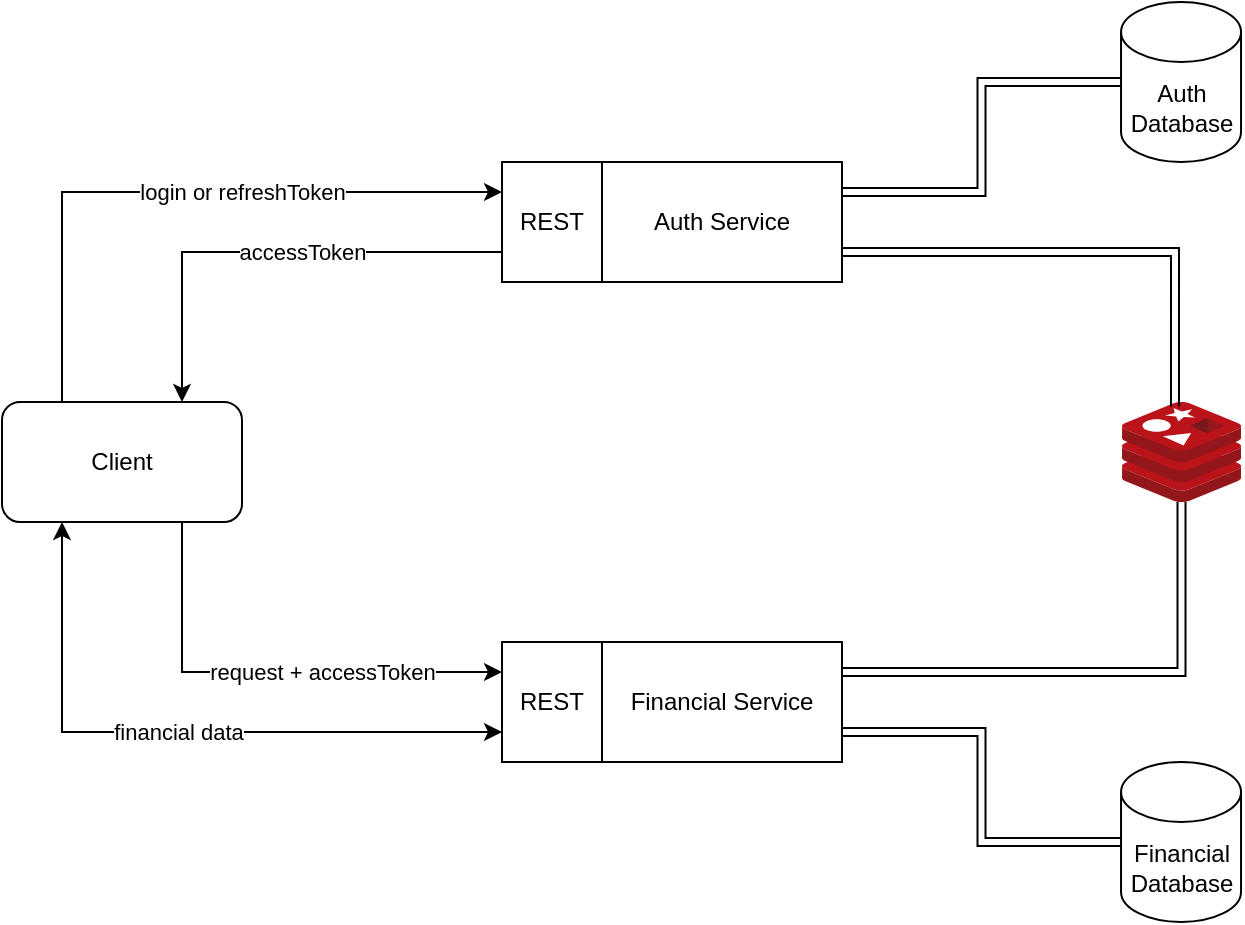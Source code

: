 <mxfile version="22.1.2" type="device">
  <diagram id="C5RBs43oDa-KdzZeNtuy" name="Page-1">
    <mxGraphModel dx="1036" dy="606" grid="1" gridSize="10" guides="1" tooltips="1" connect="1" arrows="1" fold="1" page="1" pageScale="1" pageWidth="827" pageHeight="1169" math="0" shadow="0">
      <root>
        <mxCell id="WIyWlLk6GJQsqaUBKTNV-0" />
        <mxCell id="WIyWlLk6GJQsqaUBKTNV-1" parent="WIyWlLk6GJQsqaUBKTNV-0" />
        <mxCell id="-M5xK4jREm291mbp5RLg-10" value="login or refreshToken" style="edgeStyle=orthogonalEdgeStyle;rounded=0;orthogonalLoop=1;jettySize=auto;html=1;exitX=0.25;exitY=0;exitDx=0;exitDy=0;entryX=0;entryY=0.25;entryDx=0;entryDy=0;" parent="WIyWlLk6GJQsqaUBKTNV-1" source="-M5xK4jREm291mbp5RLg-0" target="-M5xK4jREm291mbp5RLg-8" edge="1">
          <mxGeometry x="0.2" relative="1" as="geometry">
            <mxPoint as="offset" />
          </mxGeometry>
        </mxCell>
        <mxCell id="-M5xK4jREm291mbp5RLg-15" value="request + accessToken" style="edgeStyle=orthogonalEdgeStyle;rounded=0;orthogonalLoop=1;jettySize=auto;html=1;exitX=0.75;exitY=1;exitDx=0;exitDy=0;entryX=0;entryY=0.25;entryDx=0;entryDy=0;" parent="WIyWlLk6GJQsqaUBKTNV-1" source="-M5xK4jREm291mbp5RLg-0" target="-M5xK4jREm291mbp5RLg-14" edge="1">
          <mxGeometry x="0.234" relative="1" as="geometry">
            <mxPoint as="offset" />
          </mxGeometry>
        </mxCell>
        <mxCell id="-M5xK4jREm291mbp5RLg-0" value="Client" style="rounded=1;whiteSpace=wrap;html=1;" parent="WIyWlLk6GJQsqaUBKTNV-1" vertex="1">
          <mxGeometry x="70" y="230" width="120" height="60" as="geometry" />
        </mxCell>
        <mxCell id="-M5xK4jREm291mbp5RLg-2" value="Auth&lt;br&gt;Database" style="shape=cylinder3;whiteSpace=wrap;html=1;boundedLbl=1;backgroundOutline=1;size=15;" parent="WIyWlLk6GJQsqaUBKTNV-1" vertex="1">
          <mxGeometry x="629.52" y="30" width="60" height="80" as="geometry" />
        </mxCell>
        <mxCell id="-M5xK4jREm291mbp5RLg-1" value="Auth Service" style="rounded=0;whiteSpace=wrap;html=1;" parent="WIyWlLk6GJQsqaUBKTNV-1" vertex="1">
          <mxGeometry x="370" y="110" width="120" height="60" as="geometry" />
        </mxCell>
        <mxCell id="-M5xK4jREm291mbp5RLg-11" value="accessToken" style="edgeStyle=orthogonalEdgeStyle;rounded=0;orthogonalLoop=1;jettySize=auto;html=1;exitX=0;exitY=0.75;exitDx=0;exitDy=0;entryX=0.75;entryY=0;entryDx=0;entryDy=0;" parent="WIyWlLk6GJQsqaUBKTNV-1" source="-M5xK4jREm291mbp5RLg-8" target="-M5xK4jREm291mbp5RLg-0" edge="1">
          <mxGeometry x="-0.149" relative="1" as="geometry">
            <mxPoint as="offset" />
          </mxGeometry>
        </mxCell>
        <mxCell id="-M5xK4jREm291mbp5RLg-8" value="REST" style="rounded=0;whiteSpace=wrap;html=1;" parent="WIyWlLk6GJQsqaUBKTNV-1" vertex="1">
          <mxGeometry x="320" y="110" width="50" height="60" as="geometry" />
        </mxCell>
        <mxCell id="4dtY851A7qe3F8mYZ2ql-3" style="edgeStyle=orthogonalEdgeStyle;rounded=0;orthogonalLoop=1;jettySize=auto;html=1;exitX=1;exitY=0.25;exitDx=0;exitDy=0;shape=link;" edge="1" parent="WIyWlLk6GJQsqaUBKTNV-1" source="-M5xK4jREm291mbp5RLg-13" target="-M5xK4jREm291mbp5RLg-18">
          <mxGeometry relative="1" as="geometry" />
        </mxCell>
        <mxCell id="-M5xK4jREm291mbp5RLg-13" value="Financial Service" style="rounded=0;whiteSpace=wrap;html=1;" parent="WIyWlLk6GJQsqaUBKTNV-1" vertex="1">
          <mxGeometry x="370" y="350" width="120" height="60" as="geometry" />
        </mxCell>
        <mxCell id="-M5xK4jREm291mbp5RLg-16" value="financial data" style="edgeStyle=orthogonalEdgeStyle;rounded=0;orthogonalLoop=1;jettySize=auto;html=1;exitX=0;exitY=0.75;exitDx=0;exitDy=0;entryX=0.25;entryY=1;entryDx=0;entryDy=0;startArrow=classic;startFill=1;" parent="WIyWlLk6GJQsqaUBKTNV-1" source="-M5xK4jREm291mbp5RLg-14" target="-M5xK4jREm291mbp5RLg-0" edge="1">
          <mxGeometry relative="1" as="geometry" />
        </mxCell>
        <mxCell id="-M5xK4jREm291mbp5RLg-14" value="REST" style="rounded=0;whiteSpace=wrap;html=1;" parent="WIyWlLk6GJQsqaUBKTNV-1" vertex="1">
          <mxGeometry x="320" y="350" width="50" height="60" as="geometry" />
        </mxCell>
        <mxCell id="-M5xK4jREm291mbp5RLg-17" value="Financial&lt;br&gt;Database" style="shape=cylinder3;whiteSpace=wrap;html=1;boundedLbl=1;backgroundOutline=1;size=15;" parent="WIyWlLk6GJQsqaUBKTNV-1" vertex="1">
          <mxGeometry x="629.52" y="410" width="60" height="80" as="geometry" />
        </mxCell>
        <mxCell id="-M5xK4jREm291mbp5RLg-18" value="" style="image;sketch=0;aspect=fixed;html=1;points=[];align=center;fontSize=12;image=img/lib/mscae/Cache_Redis_Product.svg;" parent="WIyWlLk6GJQsqaUBKTNV-1" vertex="1">
          <mxGeometry x="630" y="230" width="59.52" height="50" as="geometry" />
        </mxCell>
        <mxCell id="-M5xK4jREm291mbp5RLg-20" style="edgeStyle=orthogonalEdgeStyle;rounded=0;orthogonalLoop=1;jettySize=auto;html=1;exitX=1;exitY=0.75;exitDx=0;exitDy=0;entryX=0;entryY=0.5;entryDx=0;entryDy=0;entryPerimeter=0;shape=link;" parent="WIyWlLk6GJQsqaUBKTNV-1" source="-M5xK4jREm291mbp5RLg-13" target="-M5xK4jREm291mbp5RLg-17" edge="1">
          <mxGeometry relative="1" as="geometry" />
        </mxCell>
        <mxCell id="4dtY851A7qe3F8mYZ2ql-1" style="edgeStyle=orthogonalEdgeStyle;rounded=0;orthogonalLoop=1;jettySize=auto;html=1;exitX=1;exitY=0.25;exitDx=0;exitDy=0;entryX=0;entryY=0.5;entryDx=0;entryDy=0;entryPerimeter=0;shape=link;" edge="1" parent="WIyWlLk6GJQsqaUBKTNV-1" source="-M5xK4jREm291mbp5RLg-1" target="-M5xK4jREm291mbp5RLg-2">
          <mxGeometry relative="1" as="geometry" />
        </mxCell>
        <mxCell id="4dtY851A7qe3F8mYZ2ql-2" style="edgeStyle=orthogonalEdgeStyle;rounded=0;orthogonalLoop=1;jettySize=auto;html=1;exitX=1;exitY=0.75;exitDx=0;exitDy=0;entryX=0.445;entryY=0.044;entryDx=0;entryDy=0;entryPerimeter=0;shape=link;" edge="1" parent="WIyWlLk6GJQsqaUBKTNV-1" source="-M5xK4jREm291mbp5RLg-1" target="-M5xK4jREm291mbp5RLg-18">
          <mxGeometry relative="1" as="geometry" />
        </mxCell>
      </root>
    </mxGraphModel>
  </diagram>
</mxfile>

